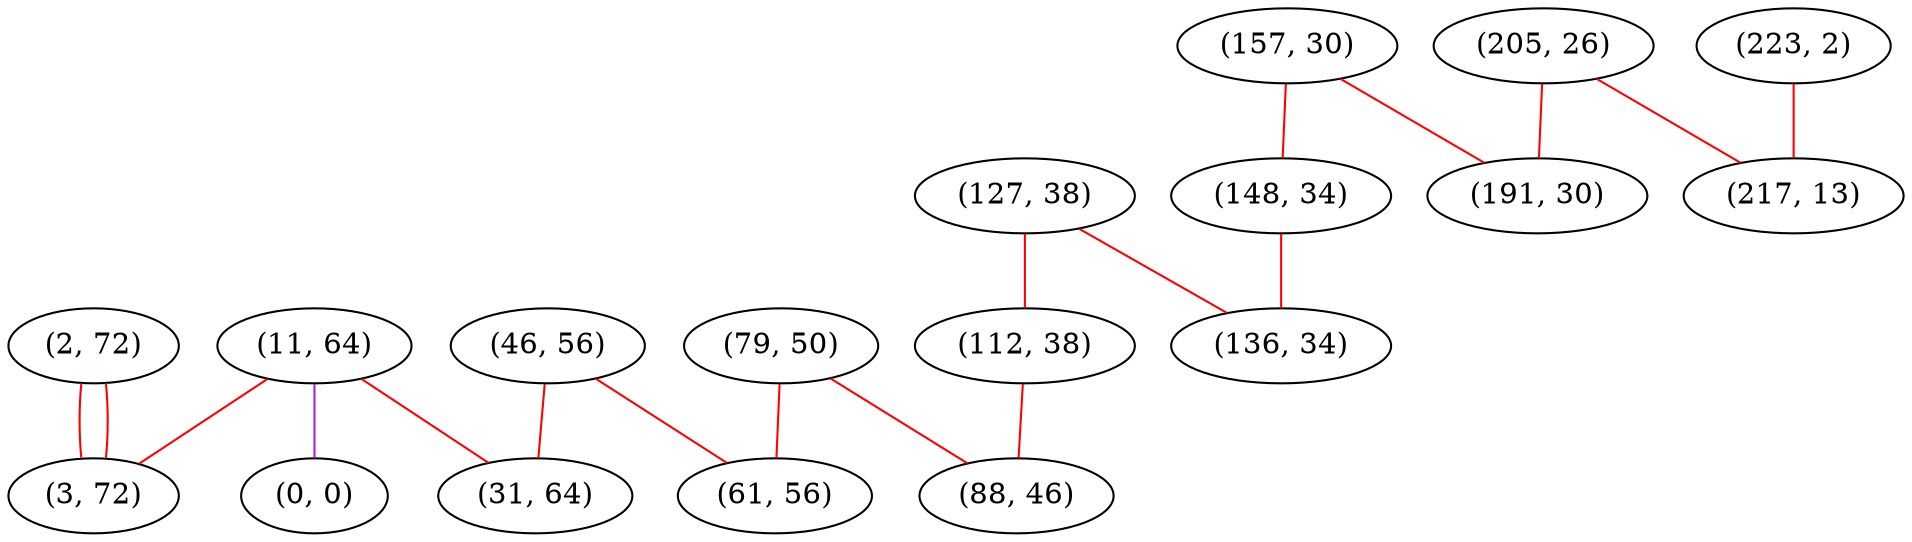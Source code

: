 graph "" {
"(11, 64)";
"(127, 38)";
"(0, 0)";
"(79, 50)";
"(112, 38)";
"(157, 30)";
"(2, 72)";
"(205, 26)";
"(46, 56)";
"(3, 72)";
"(88, 46)";
"(61, 56)";
"(148, 34)";
"(191, 30)";
"(223, 2)";
"(31, 64)";
"(217, 13)";
"(136, 34)";
"(11, 64)" -- "(3, 72)"  [color=red, key=0, weight=1];
"(11, 64)" -- "(0, 0)"  [color=purple, key=0, weight=4];
"(11, 64)" -- "(31, 64)"  [color=red, key=0, weight=1];
"(127, 38)" -- "(112, 38)"  [color=red, key=0, weight=1];
"(127, 38)" -- "(136, 34)"  [color=red, key=0, weight=1];
"(79, 50)" -- "(88, 46)"  [color=red, key=0, weight=1];
"(79, 50)" -- "(61, 56)"  [color=red, key=0, weight=1];
"(112, 38)" -- "(88, 46)"  [color=red, key=0, weight=1];
"(157, 30)" -- "(148, 34)"  [color=red, key=0, weight=1];
"(157, 30)" -- "(191, 30)"  [color=red, key=0, weight=1];
"(2, 72)" -- "(3, 72)"  [color=red, key=0, weight=1];
"(2, 72)" -- "(3, 72)"  [color=red, key=1, weight=1];
"(205, 26)" -- "(217, 13)"  [color=red, key=0, weight=1];
"(205, 26)" -- "(191, 30)"  [color=red, key=0, weight=1];
"(46, 56)" -- "(31, 64)"  [color=red, key=0, weight=1];
"(46, 56)" -- "(61, 56)"  [color=red, key=0, weight=1];
"(148, 34)" -- "(136, 34)"  [color=red, key=0, weight=1];
"(223, 2)" -- "(217, 13)"  [color=red, key=0, weight=1];
}
